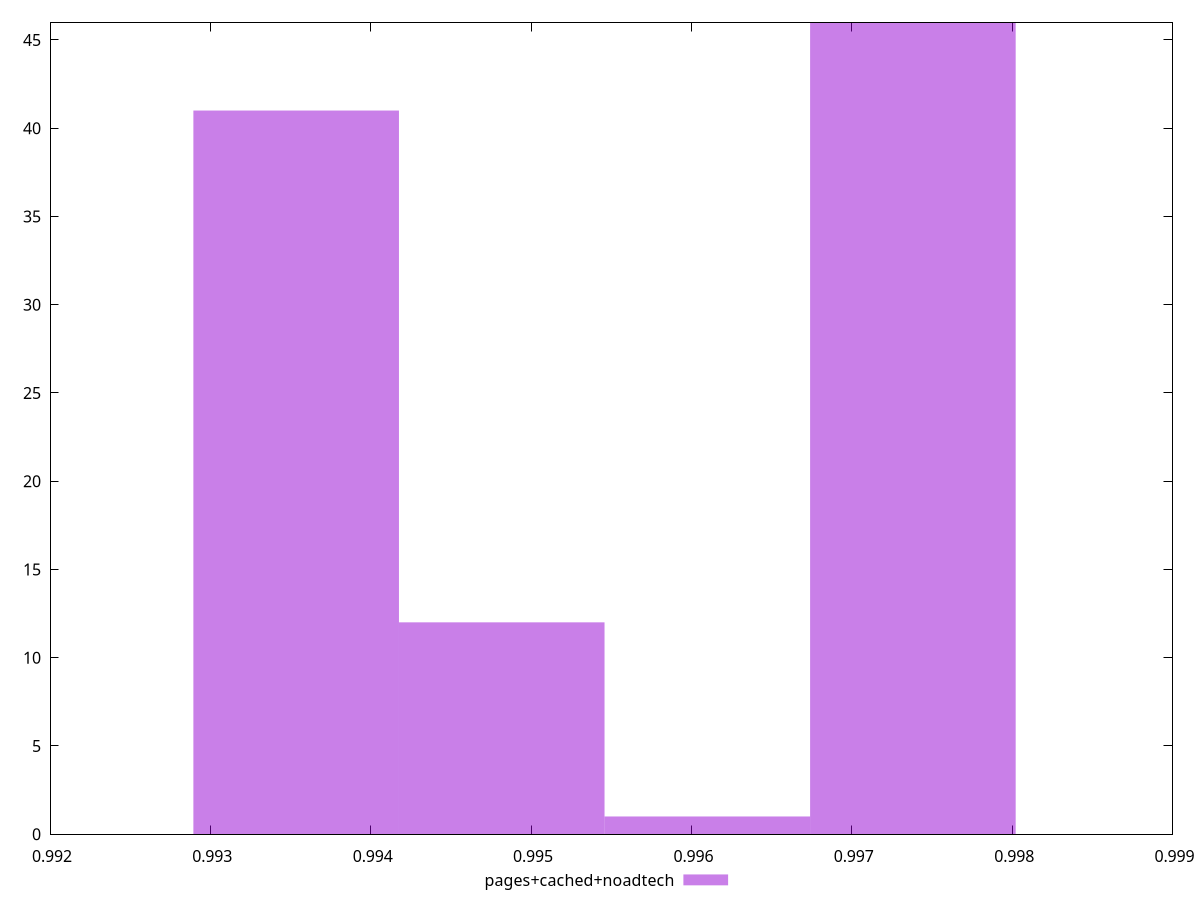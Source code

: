 $_pagesCachedNoadtech <<EOF
0.9973810719153045 46
0.9935351294786131 41
0.9948171102908435 12
0.996099091103074 1
EOF
set key outside below
set terminal pngcairo
set output "report_00005_2020-11-02T22-26-11.212Z/first-cpu-idle/pages+cached+noadtech//hist.png"
set yrange [0:46]
set boxwidth 0.0012819808122304685
set style fill transparent solid 0.5 noborder
plot $_pagesCachedNoadtech title "pages+cached+noadtech" with boxes ,